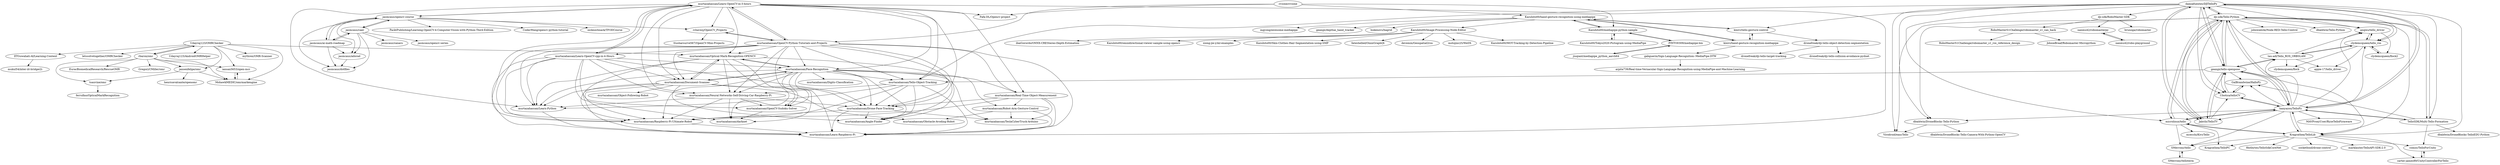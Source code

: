 digraph G {
"Udayraj123/OMRChecker" -> "iansan5653/open-mcr"
"Udayraj123/OMRChecker" -> "rbaron/omr"
"Udayraj123/OMRChecker" -> "Udayraj123/AndroidOMRHelper"
"Udayraj123/OMRChecker" -> "MohawkMEDIC/omrmarkengine"
"Udayraj123/OMRChecker" -> "jansenfelipe/omr"
"Udayraj123/OMRChecker" -> "murtazahassan/Optical-Mark-Recognition-OPENCV"
"Udayraj123/OMRChecker" -> "mythrex/OMR-Scanner"
"Udayraj123/OMRChecker" -> "IITGuwahati-AI/Learning-Content"
"Udayraj123/OMRChecker" -> "letssolvetogether/OMRChecker"
"jasmcaus/opencv-course" -> "jasmcaus/caer"
"jasmcaus/opencv-course" -> "jasmcaus/adorad"
"jasmcaus/opencv-course" -> "jasmcaus/ai-math-roadmap"
"jasmcaus/opencv-course" -> "jasmcaus/dotfiles"
"jasmcaus/opencv-course" -> "murtazahassan/Learn-OpenCV-in-3-hours"
"jasmcaus/opencv-course" -> "PacktPublishing/Learning-OpenCV-4-Computer-Vision-with-Python-Third-Edition" ["e"=1]
"jasmcaus/opencv-course" -> "rchavezj/OpenCV_Projects"
"jasmcaus/opencv-course" -> "CodecWang/opencv-python-tutorial" ["e"=1]
"jasmcaus/opencv-course" -> "nicknochnack/TFODCourse" ["e"=1]
"cvzone/cvzone" -> "Kazuhito00/hand-gesture-recognition-using-mediapipe"
"cvzone/cvzone" -> "Kazuhito00/mediapipe-python-sample"
"cvzone/cvzone" -> "Fafa-DL/Opencv-project" ["e"=1]
"cvzone/cvzone" -> "murtazahassan/OpenCV-Python-Tutorials-and-Projects"
"murtazahassan/OpenCV-Python-Tutorials-and-Projects" -> "murtazahassan/Learn-OpenCV-in-3-hours"
"murtazahassan/OpenCV-Python-Tutorials-and-Projects" -> "murtazahassan/Face-Recognition"
"murtazahassan/OpenCV-Python-Tutorials-and-Projects" -> "rchavezj/OpenCV_Projects"
"murtazahassan/OpenCV-Python-Tutorials-and-Projects" -> "murtazahassan/Optical-Mark-Recognition-OPENCV"
"murtazahassan/OpenCV-Python-Tutorials-and-Projects" -> "murtazahassan/Tello-Object-Tracking"
"murtazahassan/OpenCV-Python-Tutorials-and-Projects" -> "murtazahassan/Learn-OpenCV-cpp-in-4-Hours"
"murtazahassan/OpenCV-Python-Tutorials-and-Projects" -> "murtazahassan/Document-Scanner"
"murtazahassan/OpenCV-Python-Tutorials-and-Projects" -> "murtazahassan/Drone-Face-Tracking"
"murtazahassan/OpenCV-Python-Tutorials-and-Projects" -> "murtazahassan/Neural-Networks-Self-Driving-Car-Raspberry-Pi"
"murtazahassan/OpenCV-Python-Tutorials-and-Projects" -> "murtazahassan/Learn-Python"
"murtazahassan/OpenCV-Python-Tutorials-and-Projects" -> "murtazahassan/OpenCV-Sudoku-Solver"
"murtazahassan/OpenCV-Python-Tutorials-and-Projects" -> "murtazahassan/Raspberry-Pi-Ultimate-Robot"
"murtazahassan/OpenCV-Python-Tutorials-and-Projects" -> "murtazahassan/Real-Time-Object-Measurement"
"murtazahassan/OpenCV-Python-Tutorials-and-Projects" -> "murtazahassan/Angle-Finder"
"murtazahassan/OpenCV-Python-Tutorials-and-Projects" -> "murtazahassan/Learn-Raspberry-Pi"
"Kazuhito00/Image-Processing-Node-Editor" -> "fateshelled/OnnxGraphQt" ["e"=1]
"Kazuhito00/Image-Processing-Node-Editor" -> "devemin/Geospatial2ros"
"Kazuhito00/Image-Processing-Node-Editor" -> "motojinc25/WeDX"
"Kazuhito00/Image-Processing-Node-Editor" -> "Kazuhito00/MOT-Tracking-by-Detection-Pipeline"
"Kazuhito00/Image-Processing-Node-Editor" -> "ibaiGorordo/ONNX-CREStereo-Depth-Estimation" ["e"=1]
"Kazuhito00/Image-Processing-Node-Editor" -> "Kazuhito00/omnidirectional-viewer-sample-using-opencv"
"Kazuhito00/Image-Processing-Node-Editor" -> "xiong-jie-y/ml-examples"
"Kazuhito00/Image-Processing-Node-Editor" -> "Kazuhito00/Skin-Clothes-Hair-Segmentation-using-SMP" ["e"=1]
"dji-sdk/Tello-Python" -> "damiafuentes/DJITelloPy"
"dji-sdk/Tello-Python" -> "hanyazou/TelloPy"
"dji-sdk/Tello-Python" -> "TelloSDK/Multi-Tello-Formation"
"dji-sdk/Tello-Python" -> "microlinux/tello"
"dji-sdk/Tello-Python" -> "geaxgx/tello-openpose"
"dji-sdk/Tello-Python" -> "Jabrils/TelloTV"
"dji-sdk/Tello-Python" -> "Ubotica/telloCV"
"dji-sdk/Tello-Python" -> "dbaldwin/DroneBlocks-Tello-Python"
"dji-sdk/Tello-Python" -> "Virodroid/easyTello"
"dji-sdk/Tello-Python" -> "clydemcqueen/tello_ros"
"dji-sdk/Tello-Python" -> "johnwalicki/Node-RED-Tello-Control"
"dji-sdk/Tello-Python" -> "dbaldwin/Tello-Python"
"dji-sdk/Tello-Python" -> "Kragrathea/TelloLib"
"dji-sdk/Tello-Python" -> "tau-adl/Tello_ROS_ORBSLAM"
"dji-sdk/Tello-Python" -> "anqixu/tello_driver"
"murtazahassan/Real-Time-Object-Measurement" -> "murtazahassan/Raspberry-Pi-Ultimate-Robot"
"murtazahassan/Real-Time-Object-Measurement" -> "murtazahassan/Learn-Raspberry-Pi"
"murtazahassan/Real-Time-Object-Measurement" -> "murtazahassan/Robot-Arm-Gesture-Control"
"murtazahassan/Real-Time-Object-Measurement" -> "murtazahassan/Drone-Face-Tracking"
"murtazahassan/Real-Time-Object-Measurement" -> "murtazahassan/TeslaCyberTruck-Arduino"
"damiafuentes/DJITelloPy" -> "dji-sdk/Tello-Python"
"damiafuentes/DJITelloPy" -> "hanyazou/TelloPy"
"damiafuentes/DJITelloPy" -> "Jabrils/TelloTV"
"damiafuentes/DJITelloPy" -> "Ubotica/telloCV"
"damiafuentes/DJITelloPy" -> "geaxgx/tello-openpose"
"damiafuentes/DJITelloPy" -> "microlinux/tello"
"damiafuentes/DJITelloPy" -> "TelloSDK/Multi-Tello-Formation"
"damiafuentes/DJITelloPy" -> "dbaldwin/DroneBlocks-Tello-Python"
"damiafuentes/DJITelloPy" -> "kinivi/tello-gesture-control"
"damiafuentes/DJITelloPy" -> "clydemcqueen/tello_ros"
"damiafuentes/DJITelloPy" -> "murtazahassan/Tello-Object-Tracking"
"damiafuentes/DJITelloPy" -> "anqixu/tello_driver"
"damiafuentes/DJITelloPy" -> "dji-sdk/RoboMaster-SDK"
"damiafuentes/DJITelloPy" -> "Kragrathea/TelloLib"
"damiafuentes/DJITelloPy" -> "Virodroid/easyTello"
"jasmcaus/ai-math-roadmap" -> "jasmcaus/adorad"
"jasmcaus/ai-math-roadmap" -> "jasmcaus/dotfiles"
"jasmcaus/ai-math-roadmap" -> "jasmcaus/caer"
"jasmcaus/ai-math-roadmap" -> "jasmcaus/opencv-course"
"kinivi/hand-gesture-recognition-mediapipe" -> "Kazuhito00/hand-gesture-recognition-using-mediapipe"
"kinivi/hand-gesture-recognition-mediapipe" -> "gabguerin/Sign-Language-Recognition--MediaPipe-DTW"
"kinivi/hand-gesture-recognition-mediapipe" -> "kinivi/tello-gesture-control"
"Kazuhito00/mediapipe-python-sample" -> "PINTO0309/mediapipe-bin"
"Kazuhito00/mediapipe-python-sample" -> "Kazuhito00/hand-gesture-recognition-using-mediapipe"
"Kazuhito00/mediapipe-python-sample" -> "Kazuhito00/Tokyo2020-Pictogram-using-MediaPipe"
"TelloSDK/Multi-Tello-Formation" -> "dji-sdk/Tello-Python"
"TelloSDK/Multi-Tello-Formation" -> "hanyazou/TelloPy"
"TelloSDK/Multi-Tello-Formation" -> "dbaldwin/DroneBlocks-TelloEDU-Python"
"TelloSDK/Multi-Tello-Formation" -> "comoc/TelloForUnity"
"TelloSDK/Multi-Tello-Formation" -> "GalBrandwine/HalloPy"
"RoboMasterS1Challenge/robomaster_s1_can_hack" -> "RoboMasterS1Challenge/robomaster_s1_ros_reference_design"
"RoboMasterS1Challenge/robomaster_s1_can_hack" -> "JohnieBraaf/Robomaster-Micropython"
"nanmu42/robomasterpy" -> "nanmu42/robo-playground"
"anqixu/tello_driver" -> "clydemcqueen/tello_ros"
"anqixu/tello_driver" -> "clydemcqueen/flock2"
"murtazahassan/Learn-OpenCV-in-3-hours" -> "murtazahassan/OpenCV-Python-Tutorials-and-Projects"
"murtazahassan/Learn-OpenCV-in-3-hours" -> "murtazahassan/Learn-OpenCV-cpp-in-4-Hours"
"murtazahassan/Learn-OpenCV-in-3-hours" -> "murtazahassan/Face-Recognition"
"murtazahassan/Learn-OpenCV-in-3-hours" -> "murtazahassan/Optical-Mark-Recognition-OPENCV"
"murtazahassan/Learn-OpenCV-in-3-hours" -> "murtazahassan/Document-Scanner"
"murtazahassan/Learn-OpenCV-in-3-hours" -> "murtazahassan/Learn-Python"
"murtazahassan/Learn-OpenCV-in-3-hours" -> "Fafa-DL/Opencv-project" ["e"=1]
"murtazahassan/Learn-OpenCV-in-3-hours" -> "murtazahassan/Neural-Networks-Self-Driving-Car-Raspberry-Pi"
"murtazahassan/Learn-OpenCV-in-3-hours" -> "murtazahassan/Tello-Object-Tracking"
"murtazahassan/Learn-OpenCV-in-3-hours" -> "rchavezj/OpenCV_Projects"
"murtazahassan/Learn-OpenCV-in-3-hours" -> "murtazahassan/Drone-Face-Tracking"
"murtazahassan/Learn-OpenCV-in-3-hours" -> "jasmcaus/opencv-course"
"murtazahassan/Learn-OpenCV-in-3-hours" -> "murtazahassan/Real-Time-Object-Measurement"
"murtazahassan/Learn-OpenCV-in-3-hours" -> "murtazahassan/Learn-Raspberry-Pi"
"murtazahassan/Learn-OpenCV-in-3-hours" -> "murtazahassan/Raspberry-Pi-Ultimate-Robot"
"Jabrils/TelloTV" -> "damiafuentes/DJITelloPy"
"Jabrils/TelloTV" -> "Ubotica/telloCV"
"Jabrils/TelloTV" -> "geaxgx/tello-openpose"
"Jabrils/TelloTV" -> "dji-sdk/Tello-Python"
"Ubotica/telloCV" -> "GalBrandwine/HalloPy"
"Ubotica/telloCV" -> "hanyazou/TelloPy"
"Ubotica/telloCV" -> "geaxgx/tello-openpose"
"gabguerin/Sign-Language-Recognition--MediaPipe-DTW" -> "arpita739/Real-time-Vernacular-Sign-Language-Recognition-using-MediaPipe-and-Machine-Learning"
"hanyazou/TelloPy" -> "dji-sdk/Tello-Python"
"hanyazou/TelloPy" -> "Ubotica/telloCV"
"hanyazou/TelloPy" -> "damiafuentes/DJITelloPy"
"hanyazou/TelloPy" -> "geaxgx/tello-openpose"
"hanyazou/TelloPy" -> "microlinux/tello"
"hanyazou/TelloPy" -> "GalBrandwine/HalloPy"
"hanyazou/TelloPy" -> "Kragrathea/TelloLib"
"hanyazou/TelloPy" -> "TelloSDK/Multi-Tello-Formation"
"hanyazou/TelloPy" -> "clydemcqueen/tello_ros"
"hanyazou/TelloPy" -> "anqixu/tello_driver"
"hanyazou/TelloPy" -> "dbaldwin/DroneBlocks-Tello-Python"
"hanyazou/TelloPy" -> "SMerrony/tello"
"hanyazou/TelloPy" -> "tau-adl/Tello_ROS_ORBSLAM"
"hanyazou/TelloPy" -> "MAVProxyUser/RyzeTelloFirmware"
"hanyazou/TelloPy" -> "Jabrils/TelloTV"
"murtazahassan/Optical-Mark-Recognition-OPENCV" -> "murtazahassan/Document-Scanner"
"murtazahassan/Optical-Mark-Recognition-OPENCV" -> "murtazahassan/Neural-Networks-Self-Driving-Car-Raspberry-Pi"
"murtazahassan/Optical-Mark-Recognition-OPENCV" -> "murtazahassan/darknet"
"murtazahassan/Optical-Mark-Recognition-OPENCV" -> "murtazahassan/Angle-Finder"
"murtazahassan/Optical-Mark-Recognition-OPENCV" -> "murtazahassan/Face-Recognition"
"murtazahassan/Optical-Mark-Recognition-OPENCV" -> "murtazahassan/Learn-Python"
"murtazahassan/Optical-Mark-Recognition-OPENCV" -> "murtazahassan/OpenCV-Sudoku-Solver"
"murtazahassan/Optical-Mark-Recognition-OPENCV" -> "murtazahassan/Raspberry-Pi-Ultimate-Robot"
"murtazahassan/Document-Scanner" -> "murtazahassan/Angle-Finder"
"murtazahassan/Document-Scanner" -> "murtazahassan/Raspberry-Pi-Ultimate-Robot"
"murtazahassan/Document-Scanner" -> "murtazahassan/Learn-Raspberry-Pi"
"murtazahassan/Document-Scanner" -> "murtazahassan/Optical-Mark-Recognition-OPENCV"
"murtazahassan/Document-Scanner" -> "murtazahassan/Learn-Python"
"murtazahassan/Document-Scanner" -> "murtazahassan/Face-Recognition"
"murtazahassan/Document-Scanner" -> "murtazahassan/Obstacle-Avoding-Robot"
"murtazahassan/Document-Scanner" -> "murtazahassan/Drone-Face-Tracking"
"murtazahassan/Document-Scanner" -> "murtazahassan/Object-Following-Robot"
"murtazahassan/Learn-OpenCV-cpp-in-4-Hours" -> "murtazahassan/Neural-Networks-Self-Driving-Car-Raspberry-Pi"
"murtazahassan/Learn-OpenCV-cpp-in-4-Hours" -> "murtazahassan/darknet"
"murtazahassan/Learn-OpenCV-cpp-in-4-Hours" -> "murtazahassan/Face-Recognition"
"murtazahassan/Learn-OpenCV-cpp-in-4-Hours" -> "murtazahassan/OpenCV-Sudoku-Solver"
"murtazahassan/Learn-OpenCV-cpp-in-4-Hours" -> "murtazahassan/Drone-Face-Tracking"
"murtazahassan/Learn-OpenCV-cpp-in-4-Hours" -> "murtazahassan/Learn-Python"
"murtazahassan/Learn-OpenCV-cpp-in-4-Hours" -> "murtazahassan/Raspberry-Pi-Ultimate-Robot"
"murtazahassan/Learn-OpenCV-cpp-in-4-Hours" -> "murtazahassan/Learn-OpenCV-in-3-hours"
"murtazahassan/Learn-OpenCV-cpp-in-4-Hours" -> "murtazahassan/Document-Scanner"
"murtazahassan/Learn-OpenCV-cpp-in-4-Hours" -> "murtazahassan/Learn-Raspberry-Pi"
"jasmcaus/caer" -> "jasmcaus/opencv-course"
"jasmcaus/caer" -> "jasmcaus/adorad"
"jasmcaus/caer" -> "jasmcaus/ai-math-roadmap"
"jasmcaus/caer" -> "jasmcaus/dotfiles"
"jasmcaus/caer" -> "jasmcaus/canaro"
"jasmcaus/caer" -> "jasmcaus/opencv-series"
"Kazuhito00/Tokyo2020-Pictogram-using-MediaPipe" -> "Kazuhito00/mediapipe-python-sample"
"kinivi/tello-gesture-control" -> "dronefreak/dji-tello-object-detection-segmentation"
"kinivi/tello-gesture-control" -> "Kazuhito00/hand-gesture-recognition-using-mediapipe"
"kinivi/tello-gesture-control" -> "kinivi/hand-gesture-recognition-mediapipe"
"dji-sdk/RoboMaster-SDK" -> "nanmu42/robomasterpy"
"dji-sdk/RoboMaster-SDK" -> "RoboMasterS1Challenge/robomaster_s1_can_hack"
"dji-sdk/RoboMaster-SDK" -> "brunoga/robomaster"
"clydemcqueen/tello_ros" -> "clydemcqueen/flock2"
"clydemcqueen/tello_ros" -> "clydemcqueen/flock"
"clydemcqueen/tello_ros" -> "anqixu/tello_driver"
"clydemcqueen/tello_ros" -> "tau-adl/Tello_ROS_ORBSLAM"
"clydemcqueen/tello_ros" -> "appie-17/tello_driver"
"murtazahassan/Tello-Object-Tracking" -> "murtazahassan/Drone-Face-Tracking"
"murtazahassan/Tello-Object-Tracking" -> "murtazahassan/Raspberry-Pi-Ultimate-Robot"
"murtazahassan/Tello-Object-Tracking" -> "murtazahassan/Learn-Raspberry-Pi"
"murtazahassan/Tello-Object-Tracking" -> "murtazahassan/Angle-Finder"
"murtazahassan/Tello-Object-Tracking" -> "murtazahassan/Learn-Python"
"murtazahassan/Tello-Object-Tracking" -> "murtazahassan/Neural-Networks-Self-Driving-Car-Raspberry-Pi"
"rchavezj/OpenCV_Projects" -> "murtazahassan/OpenCV-Python-Tutorials-and-Projects"
"rchavezj/OpenCV_Projects" -> "ttusharsurve567/OpenCV-Mini-Projects"
"murtazahassan/OpenCV-Sudoku-Solver" -> "murtazahassan/darknet"
"geaxgx/tello-openpose" -> "Ubotica/telloCV"
"geaxgx/tello-openpose" -> "hanyazou/TelloPy"
"geaxgx/tello-openpose" -> "tau-adl/Tello_ROS_ORBSLAM"
"geaxgx/tello-openpose" -> "GalBrandwine/HalloPy"
"geaxgx/tello-openpose" -> "dji-sdk/Tello-Python"
"geaxgx/tello-openpose" -> "Jabrils/TelloTV"
"geaxgx/tello-openpose" -> "damiafuentes/DJITelloPy"
"geaxgx/tello-openpose" -> "murtazahassan/Tello-Object-Tracking"
"geaxgx/tello-openpose" -> "Kragrathea/TelloLib"
"tau-adl/Tello_ROS_ORBSLAM" -> "clydemcqueen/tello_ros"
"tau-adl/Tello_ROS_ORBSLAM" -> "clydemcqueen/flock"
"tau-adl/Tello_ROS_ORBSLAM" -> "anqixu/tello_driver"
"tau-adl/Tello_ROS_ORBSLAM" -> "appie-17/tello_driver"
"tau-adl/Tello_ROS_ORBSLAM" -> "geaxgx/tello-openpose"
"jiuqiant/mediapipe_python_aarch64" -> "PINTO0309/mediapipe-bin"
"dbaldwin/DroneBlocks-Tello-Python" -> "dbaldwin/DroneBlocks-Tello-Camera-With-Python-OpenCV"
"dbaldwin/DroneBlocks-Tello-Python" -> "Virodroid/easyTello"
"microlinux/tello" -> "hanyazou/TelloPy"
"microlinux/tello" -> "Kragrathea/TelloLib"
"microlinux/tello" -> "Kragrathea/TelloPC"
"microlinux/tello" -> "SMerrony/tello"
"microlinux/tello" -> "dji-sdk/Tello-Python"
"microlinux/tello" -> "mcecchi/KivyTello"
"jansenfelipe/omr" -> "henricavalcante/openomr"
"jansenfelipe/omr" -> "tsauvine/omr"
"jansenfelipe/omr" -> "MohawkMEDIC/omrmarkengine"
"rbaron/omr" -> "iansan5653/open-mcr"
"rbaron/omr" -> "Udayraj123/OMRChecker"
"rbaron/omr" -> "MohawkMEDIC/omrmarkengine"
"rbaron/omr" -> "jansenfelipe/omr"
"rbaron/omr" -> "EuracBiomedicalResearch/RescueOMR"
"rbaron/omr" -> "tsauvine/omr"
"rbaron/omr" -> "GregoryCMiller/omr"
"IITGuwahati-AI/Learning-Content" -> "mukul54/inter-iit-bridgei2i"
"SMerrony/tello" -> "SMerrony/telloterm"
"murtazahassan/Face-Recognition" -> "murtazahassan/Drone-Face-Tracking"
"murtazahassan/Face-Recognition" -> "murtazahassan/Angle-Finder"
"murtazahassan/Face-Recognition" -> "murtazahassan/Neural-Networks-Self-Driving-Car-Raspberry-Pi"
"murtazahassan/Face-Recognition" -> "murtazahassan/Learn-Python"
"murtazahassan/Face-Recognition" -> "murtazahassan/Raspberry-Pi-Ultimate-Robot"
"murtazahassan/Face-Recognition" -> "murtazahassan/Document-Scanner"
"murtazahassan/Face-Recognition" -> "murtazahassan/Tello-Object-Tracking"
"murtazahassan/Face-Recognition" -> "murtazahassan/Learn-Raspberry-Pi"
"murtazahassan/Face-Recognition" -> "murtazahassan/Digits-Classification"
"murtazahassan/Face-Recognition" -> "murtazahassan/TeslaCyberTruck-Arduino"
"murtazahassan/Face-Recognition" -> "murtazahassan/Robot-Arm-Gesture-Control"
"murtazahassan/Face-Recognition" -> "murtazahassan/Optical-Mark-Recognition-OPENCV"
"murtazahassan/Face-Recognition" -> "murtazahassan/darknet"
"murtazahassan/Face-Recognition" -> "murtazahassan/Real-Time-Object-Measurement"
"murtazahassan/Face-Recognition" -> "murtazahassan/OpenCV-Sudoku-Solver"
"carter-james89/UnityControllerForTello" -> "comoc/TelloForUnity"
"GalBrandwine/HalloPy" -> "Ubotica/telloCV"
"MohawkMEDIC/omrmarkengine" -> "iansan5653/open-mcr"
"comoc/TelloForUnity" -> "carter-james89/UnityControllerForTello"
"SMerrony/telloterm" -> "SMerrony/tello"
"Kazuhito00/hand-gesture-recognition-using-mediapipe" -> "kinivi/hand-gesture-recognition-mediapipe"
"Kazuhito00/hand-gesture-recognition-using-mediapipe" -> "Kazuhito00/mediapipe-python-sample"
"Kazuhito00/hand-gesture-recognition-using-mediapipe" -> "kinivi/tello-gesture-control"
"Kazuhito00/hand-gesture-recognition-using-mediapipe" -> "mgyong/awesome-mediapipe" ["e"=1]
"Kazuhito00/hand-gesture-recognition-using-mediapipe" -> "geaxgx/depthai_hand_tracker" ["e"=1]
"Kazuhito00/hand-gesture-recognition-using-mediapipe" -> "Kazuhito00/Image-Processing-Node-Editor"
"Kazuhito00/hand-gesture-recognition-using-mediapipe" -> "hukenovs/hagrid" ["e"=1]
"iansan5653/open-mcr" -> "MohawkMEDIC/omrmarkengine"
"PINTO0309/mediapipe-bin" -> "jiuqiant/mediapipe_python_aarch64"
"PINTO0309/mediapipe-bin" -> "Kazuhito00/mediapipe-python-sample"
"Kragrathea/TelloLib" -> "comoc/TelloForUnity"
"Kragrathea/TelloLib" -> "SMerrony/tello"
"Kragrathea/TelloLib" -> "microlinux/tello"
"Kragrathea/TelloLib" -> "8bitbytes/TelloSdkCoreNet"
"Kragrathea/TelloLib" -> "Kragrathea/TelloPC"
"Kragrathea/TelloLib" -> "hanyazou/TelloPy"
"Kragrathea/TelloLib" -> "carter-james89/UnityControllerForTello"
"Kragrathea/TelloLib" -> "socketbind/drone-control"
"Kragrathea/TelloLib" -> "marklauter/TelloAPI-SDK-2.0"
"murtazahassan/Drone-Face-Tracking" -> "murtazahassan/Raspberry-Pi-Ultimate-Robot"
"murtazahassan/Drone-Face-Tracking" -> "murtazahassan/TeslaCyberTruck-Arduino"
"murtazahassan/Drone-Face-Tracking" -> "murtazahassan/Angle-Finder"
"murtazahassan/Drone-Face-Tracking" -> "murtazahassan/Learn-Raspberry-Pi"
"murtazahassan/Neural-Networks-Self-Driving-Car-Raspberry-Pi" -> "murtazahassan/Raspberry-Pi-Ultimate-Robot"
"murtazahassan/Neural-Networks-Self-Driving-Car-Raspberry-Pi" -> "murtazahassan/Drone-Face-Tracking"
"murtazahassan/Neural-Networks-Self-Driving-Car-Raspberry-Pi" -> "murtazahassan/OpenCV-Sudoku-Solver"
"murtazahassan/Neural-Networks-Self-Driving-Car-Raspberry-Pi" -> "murtazahassan/darknet"
"murtazahassan/Neural-Networks-Self-Driving-Car-Raspberry-Pi" -> "murtazahassan/Learn-Python"
"tsauvine/omr" -> "ferrufino/OpticalMarkRecognition"
"clydemcqueen/flock2" -> "clydemcqueen/tello_ros"
"murtazahassan/Raspberry-Pi-Ultimate-Robot" -> "murtazahassan/Learn-Raspberry-Pi"
"murtazahassan/Learn-Python" -> "murtazahassan/Learn-Raspberry-Pi"
"dronefreak/dji-tello-object-detection-segmentation" -> "dronefreak/dji-tello-collision-avoidance-pydnet"
"dronefreak/dji-tello-object-detection-segmentation" -> "dronefreak/dji-tello-target-tracking"
"nanmu42/robo-playground" -> "nanmu42/robomasterpy"
"murtazahassan/Robot-Arm-Gesture-Control" -> "murtazahassan/Learn-Raspberry-Pi"
"murtazahassan/Robot-Arm-Gesture-Control" -> "murtazahassan/TeslaCyberTruck-Arduino"
"murtazahassan/Robot-Arm-Gesture-Control" -> "murtazahassan/Obstacle-Avoding-Robot"
"jasmcaus/adorad" -> "jasmcaus/dotfiles"
"Udayraj123/OMRChecker" ["l"="36.032,35.831"]
"iansan5653/open-mcr" ["l"="36.057,35.82"]
"rbaron/omr" ["l"="36.057,35.801"]
"Udayraj123/AndroidOMRHelper" ["l"="36.054,35.844"]
"MohawkMEDIC/omrmarkengine" ["l"="36.04,35.811"]
"jansenfelipe/omr" ["l"="36.032,35.792"]
"murtazahassan/Optical-Mark-Recognition-OPENCV" ["l"="36.021,35.926"]
"mythrex/OMR-Scanner" ["l"="36.014,35.848"]
"IITGuwahati-AI/Learning-Content" ["l"="35.989,35.81"]
"letssolvetogether/OMRChecker" ["l"="36.005,35.83"]
"jasmcaus/opencv-course" ["l"="36.12,35.958"]
"jasmcaus/caer" ["l"="36.168,35.949"]
"jasmcaus/adorad" ["l"="36.145,35.945"]
"jasmcaus/ai-math-roadmap" ["l"="36.153,35.967"]
"jasmcaus/dotfiles" ["l"="36.145,35.955"]
"murtazahassan/Learn-OpenCV-in-3-hours" ["l"="36.054,35.957"]
"PacktPublishing/Learning-OpenCV-4-Computer-Vision-with-Python-Third-Edition" ["l"="30.119,36.516"]
"rchavezj/OpenCV_Projects" ["l"="36.077,35.98"]
"CodecWang/opencv-python-tutorial" ["l"="30.231,36.716"]
"nicknochnack/TFODCourse" ["l"="31.083,32.503"]
"cvzone/cvzone" ["l"="36.038,36.052"]
"Kazuhito00/hand-gesture-recognition-using-mediapipe" ["l"="36.014,36.1"]
"Kazuhito00/mediapipe-python-sample" ["l"="36.054,36.095"]
"Fafa-DL/Opencv-project" ["l"="24.628,31.017"]
"murtazahassan/OpenCV-Python-Tutorials-and-Projects" ["l"="36.032,35.971"]
"murtazahassan/Face-Recognition" ["l"="36.02,35.939"]
"murtazahassan/Tello-Object-Tracking" ["l"="35.993,35.97"]
"murtazahassan/Learn-OpenCV-cpp-in-4-Hours" ["l"="36.017,35.949"]
"murtazahassan/Document-Scanner" ["l"="36.036,35.938"]
"murtazahassan/Drone-Face-Tracking" ["l"="36.029,35.956"]
"murtazahassan/Neural-Networks-Self-Driving-Car-Raspberry-Pi" ["l"="36.005,35.952"]
"murtazahassan/Learn-Python" ["l"="36.02,35.958"]
"murtazahassan/OpenCV-Sudoku-Solver" ["l"="35.997,35.941"]
"murtazahassan/Raspberry-Pi-Ultimate-Robot" ["l"="36.028,35.947"]
"murtazahassan/Real-Time-Object-Measurement" ["l"="36.052,35.941"]
"murtazahassan/Angle-Finder" ["l"="36.01,35.958"]
"murtazahassan/Learn-Raspberry-Pi" ["l"="36.037,35.951"]
"Kazuhito00/Image-Processing-Node-Editor" ["l"="36.036,36.156"]
"fateshelled/OnnxGraphQt" ["l"="34.018,35.713"]
"devemin/Geospatial2ros" ["l"="36.028,36.178"]
"motojinc25/WeDX" ["l"="36.064,36.164"]
"Kazuhito00/MOT-Tracking-by-Detection-Pipeline" ["l"="36.046,36.183"]
"ibaiGorordo/ONNX-CREStereo-Depth-Estimation" ["l"="31.946,43.113"]
"Kazuhito00/omnidirectional-viewer-sample-using-opencv" ["l"="36.016,36.168"]
"xiong-jie-y/ml-examples" ["l"="36.049,36.17"]
"Kazuhito00/Skin-Clothes-Hair-Segmentation-using-SMP" ["l"="34.979,33.147"]
"dji-sdk/Tello-Python" ["l"="35.854,36.017"]
"damiafuentes/DJITelloPy" ["l"="35.891,36.022"]
"hanyazou/TelloPy" ["l"="35.863,36"]
"TelloSDK/Multi-Tello-Formation" ["l"="35.835,35.999"]
"microlinux/tello" ["l"="35.871,35.979"]
"geaxgx/tello-openpose" ["l"="35.896,35.999"]
"Jabrils/TelloTV" ["l"="35.882,36.008"]
"Ubotica/telloCV" ["l"="35.882,35.991"]
"dbaldwin/DroneBlocks-Tello-Python" ["l"="35.836,36.034"]
"Virodroid/easyTello" ["l"="35.852,36.042"]
"clydemcqueen/tello_ros" ["l"="35.875,36.046"]
"johnwalicki/Node-RED-Tello-Control" ["l"="35.796,36.032"]
"dbaldwin/Tello-Python" ["l"="35.812,36.019"]
"Kragrathea/TelloLib" ["l"="35.847,35.978"]
"tau-adl/Tello_ROS_ORBSLAM" ["l"="35.872,36.032"]
"anqixu/tello_driver" ["l"="35.887,36.038"]
"murtazahassan/Robot-Arm-Gesture-Control" ["l"="36.052,35.927"]
"murtazahassan/TeslaCyberTruck-Arduino" ["l"="36.038,35.928"]
"kinivi/tello-gesture-control" ["l"="35.967,36.087"]
"dji-sdk/RoboMaster-SDK" ["l"="35.835,36.091"]
"kinivi/hand-gesture-recognition-mediapipe" ["l"="35.986,36.109"]
"gabguerin/Sign-Language-Recognition--MediaPipe-DTW" ["l"="35.979,36.137"]
"PINTO0309/mediapipe-bin" ["l"="36.086,36.095"]
"Kazuhito00/Tokyo2020-Pictogram-using-MediaPipe" ["l"="36.07,36.116"]
"dbaldwin/DroneBlocks-TelloEDU-Python" ["l"="35.793,35.995"]
"comoc/TelloForUnity" ["l"="35.819,35.979"]
"GalBrandwine/HalloPy" ["l"="35.86,35.986"]
"RoboMasterS1Challenge/robomaster_s1_can_hack" ["l"="35.795,36.108"]
"RoboMasterS1Challenge/robomaster_s1_ros_reference_design" ["l"="35.769,36.111"]
"JohnieBraaf/Robomaster-Micropython" ["l"="35.781,36.124"]
"nanmu42/robomasterpy" ["l"="35.822,36.125"]
"nanmu42/robo-playground" ["l"="35.816,36.142"]
"clydemcqueen/flock2" ["l"="35.894,36.059"]
"arpita739/Real-time-Vernacular-Sign-Language-Recognition-using-MediaPipe-and-Machine-Learning" ["l"="35.974,36.155"]
"SMerrony/tello" ["l"="35.864,35.958"]
"MAVProxyUser/RyzeTelloFirmware" ["l"="35.815,35.995"]
"murtazahassan/darknet" ["l"="36.001,35.931"]
"murtazahassan/Obstacle-Avoding-Robot" ["l"="36.057,35.915"]
"murtazahassan/Object-Following-Robot" ["l"="36.04,35.91"]
"jasmcaus/canaro" ["l"="36.196,35.95"]
"jasmcaus/opencv-series" ["l"="36.187,35.937"]
"dronefreak/dji-tello-object-detection-segmentation" ["l"="35.946,36.114"]
"brunoga/robomaster" ["l"="35.842,36.112"]
"clydemcqueen/flock" ["l"="35.859,36.06"]
"appie-17/tello_driver" ["l"="35.875,36.062"]
"ttusharsurve567/OpenCV-Mini-Projects" ["l"="36.096,35.997"]
"jiuqiant/mediapipe_python_aarch64" ["l"="36.111,36.099"]
"dbaldwin/DroneBlocks-Tello-Camera-With-Python-OpenCV" ["l"="35.815,36.05"]
"Kragrathea/TelloPC" ["l"="35.85,35.963"]
"mcecchi/KivyTello" ["l"="35.888,35.957"]
"henricavalcante/openomr" ["l"="36.018,35.771"]
"tsauvine/omr" ["l"="36.049,35.776"]
"EuracBiomedicalResearch/RescueOMR" ["l"="36.076,35.78"]
"GregoryCMiller/omr" ["l"="36.088,35.797"]
"mukul54/inter-iit-bridgei2i" ["l"="35.97,35.797"]
"SMerrony/telloterm" ["l"="35.863,35.938"]
"murtazahassan/Digits-Classification" ["l"="35.999,35.911"]
"carter-james89/UnityControllerForTello" ["l"="35.811,35.967"]
"mgyong/awesome-mediapipe" ["l"="35.465,35.86"]
"geaxgx/depthai_hand_tracker" ["l"="-11.157,39.327"]
"hukenovs/hagrid" ["l"="35.701,35.32"]
"8bitbytes/TelloSdkCoreNet" ["l"="35.82,35.952"]
"socketbind/drone-control" ["l"="35.838,35.951"]
"marklauter/TelloAPI-SDK-2.0" ["l"="35.828,35.963"]
"ferrufino/OpticalMarkRecognition" ["l"="36.053,35.76"]
"dronefreak/dji-tello-collision-avoidance-pydnet" ["l"="35.926,36.127"]
"dronefreak/dji-tello-target-tracking" ["l"="35.943,36.132"]
}